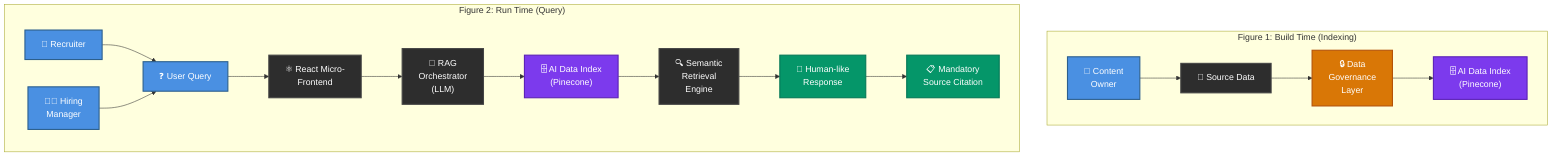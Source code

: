 graph TB
    subgraph BuildTime["Figure 1: Build Time (Indexing)"]
        ContentOwner["👤 Content<br/>Owner"]
        SourceData["📄 Source Data"]
        DataGov["🔒 Data<br/>Governance<br/>Layer"]
        AIIndex1["🗄️ AI Data Index<br/>(Pinecone)"]

        ContentOwner --> SourceData
        SourceData --> DataGov
        DataGov --> AIIndex1
    end

    subgraph RunTime["Figure 2: Run Time (Query)"]
        Recruiter["👔 Recruiter"]
        HiringMgr["👨‍💼 Hiring<br/>Manager"]
        UserQuery["❓ User Query"]
        ReactMFE["⚛️ React Micro-<br/>Frontend"]
        AIIndex2["🗄️ AI Data Index<br/>(Pinecone)"]
        RAGOrch["🤖 RAG<br/>Orchestrator<br/>(LLM)"]
        SemanticEngine["🔍 Semantic<br/>Retrieval<br/>Engine"]
        Response["💬 Human-like<br/>Response"]
        Citations["📋 Mandatory<br/>Source Citation"]

        Recruiter --> UserQuery
        HiringMgr --> UserQuery
        UserQuery --> ReactMFE
        ReactMFE --> RAGOrch
        RAGOrch --> AIIndex2
        AIIndex2 --> SemanticEngine
        SemanticEngine --> Response
        Response --> Citations
    end

    %% Apply colors matching PDF
    classDef userNode fill:#4a90e2,stroke:#2c5f8d,stroke-width:2px,color:#fff
    classDef dataNode fill:#7C3AED,stroke:#5b21b6,stroke-width:2px,color:#fff
    classDef processNode fill:#2d2d2d,stroke:#444,stroke-width:2px,color:#fff
    classDef responseNode fill:#059669,stroke:#047857,stroke-width:2px,color:#fff
    classDef govNode fill:#D97706,stroke:#b45309,stroke-width:2px,color:#fff

    class ContentOwner,Recruiter,HiringMgr,UserQuery userNode
    class AIIndex1,AIIndex2 dataNode
    class SourceData,ReactMFE,RAGOrch,SemanticEngine processNode
    class Response,Citations responseNode
    class DataGov govNode